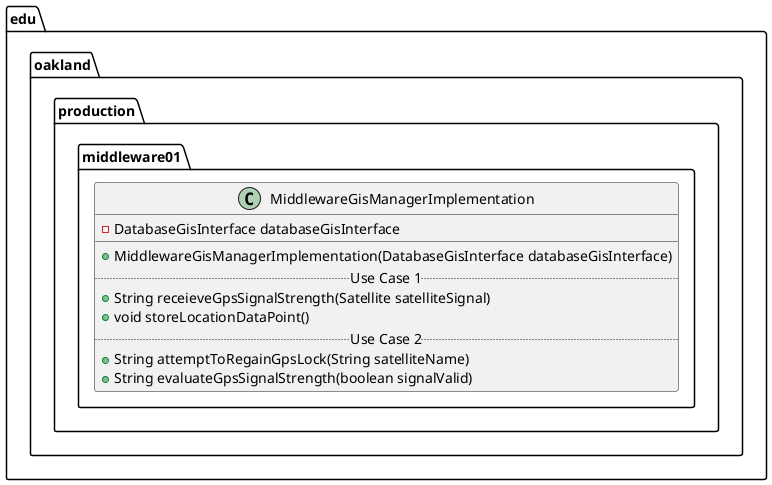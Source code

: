 @startuml MiddlewareGisManagerImplementation

package edu.oakland.production.middleware01 {
    class MiddlewareGisManagerImplementation {
        - DatabaseGisInterface databaseGisInterface
        __
        + MiddlewareGisManagerImplementation(DatabaseGisInterface databaseGisInterface)
        .. Use Case 1 ..
        + String receieveGpsSignalStrength(Satellite satelliteSignal)
        + void storeLocationDataPoint()
        .. Use Case 2 ..
        + String attemptToRegainGpsLock(String satelliteName)
        + String evaluateGpsSignalStrength(boolean signalValid)
    }
}

@enduml
